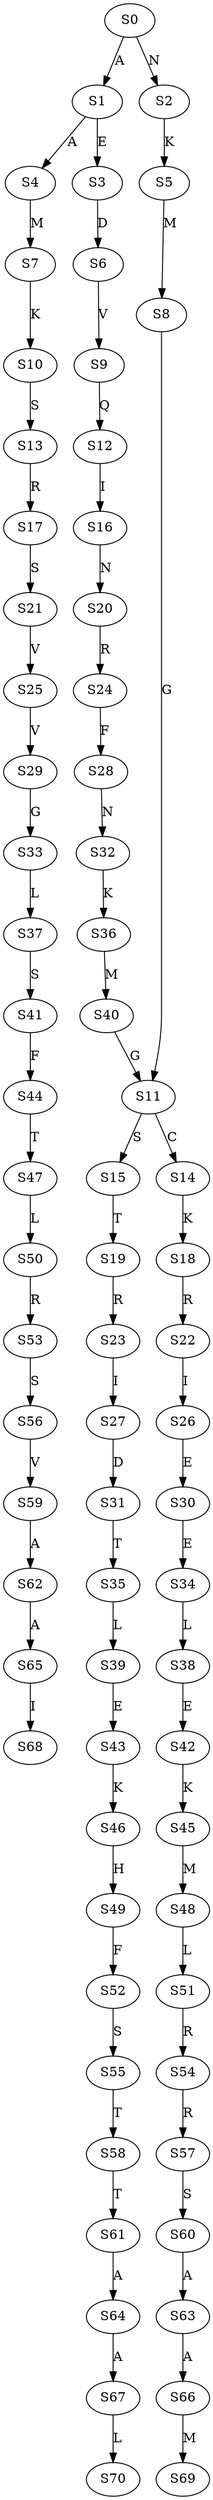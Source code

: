 strict digraph  {
	S0 -> S1 [ label = A ];
	S0 -> S2 [ label = N ];
	S1 -> S3 [ label = E ];
	S1 -> S4 [ label = A ];
	S2 -> S5 [ label = K ];
	S3 -> S6 [ label = D ];
	S4 -> S7 [ label = M ];
	S5 -> S8 [ label = M ];
	S6 -> S9 [ label = V ];
	S7 -> S10 [ label = K ];
	S8 -> S11 [ label = G ];
	S9 -> S12 [ label = Q ];
	S10 -> S13 [ label = S ];
	S11 -> S14 [ label = C ];
	S11 -> S15 [ label = S ];
	S12 -> S16 [ label = I ];
	S13 -> S17 [ label = R ];
	S14 -> S18 [ label = K ];
	S15 -> S19 [ label = T ];
	S16 -> S20 [ label = N ];
	S17 -> S21 [ label = S ];
	S18 -> S22 [ label = R ];
	S19 -> S23 [ label = R ];
	S20 -> S24 [ label = R ];
	S21 -> S25 [ label = V ];
	S22 -> S26 [ label = I ];
	S23 -> S27 [ label = I ];
	S24 -> S28 [ label = F ];
	S25 -> S29 [ label = V ];
	S26 -> S30 [ label = E ];
	S27 -> S31 [ label = D ];
	S28 -> S32 [ label = N ];
	S29 -> S33 [ label = G ];
	S30 -> S34 [ label = E ];
	S31 -> S35 [ label = T ];
	S32 -> S36 [ label = K ];
	S33 -> S37 [ label = L ];
	S34 -> S38 [ label = L ];
	S35 -> S39 [ label = L ];
	S36 -> S40 [ label = M ];
	S37 -> S41 [ label = S ];
	S38 -> S42 [ label = E ];
	S39 -> S43 [ label = E ];
	S40 -> S11 [ label = G ];
	S41 -> S44 [ label = F ];
	S42 -> S45 [ label = K ];
	S43 -> S46 [ label = K ];
	S44 -> S47 [ label = T ];
	S45 -> S48 [ label = M ];
	S46 -> S49 [ label = H ];
	S47 -> S50 [ label = L ];
	S48 -> S51 [ label = L ];
	S49 -> S52 [ label = F ];
	S50 -> S53 [ label = R ];
	S51 -> S54 [ label = R ];
	S52 -> S55 [ label = S ];
	S53 -> S56 [ label = S ];
	S54 -> S57 [ label = R ];
	S55 -> S58 [ label = T ];
	S56 -> S59 [ label = V ];
	S57 -> S60 [ label = S ];
	S58 -> S61 [ label = T ];
	S59 -> S62 [ label = A ];
	S60 -> S63 [ label = A ];
	S61 -> S64 [ label = A ];
	S62 -> S65 [ label = A ];
	S63 -> S66 [ label = A ];
	S64 -> S67 [ label = A ];
	S65 -> S68 [ label = I ];
	S66 -> S69 [ label = M ];
	S67 -> S70 [ label = L ];
}
